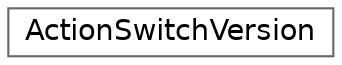 digraph "Graphical Class Hierarchy"
{
 // LATEX_PDF_SIZE
  bgcolor="transparent";
  edge [fontname=Helvetica,fontsize=14,labelfontname=Helvetica,labelfontsize=14];
  node [fontname=Helvetica,fontsize=14,shape=box,height=0.2,width=0.4];
  rankdir="LR";
  Node0 [id="Node000000",label="ActionSwitchVersion",height=0.2,width=0.4,color="grey40", fillcolor="white", style="filled",URL="$d6/dff/classActionSwitchVersion.html",tooltip=" "];
}
